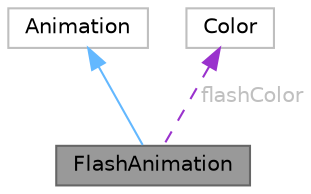 digraph "FlashAnimation"
{
 // LATEX_PDF_SIZE
  bgcolor="transparent";
  edge [fontname=Helvetica,fontsize=10,labelfontname=Helvetica,labelfontsize=10];
  node [fontname=Helvetica,fontsize=10,shape=box,height=0.2,width=0.4];
  Node1 [id="Node000001",label="FlashAnimation",height=0.2,width=0.4,color="gray40", fillcolor="grey60", style="filled", fontcolor="black",tooltip=" "];
  Node2 -> Node1 [id="edge1_Node000001_Node000002",dir="back",color="steelblue1",style="solid",tooltip=" "];
  Node2 [id="Node000002",label="Animation",height=0.2,width=0.4,color="grey75", fillcolor="white", style="filled",URL="$structAnimation.html",tooltip=" "];
  Node3 -> Node1 [id="edge2_Node000001_Node000003",dir="back",color="darkorchid3",style="dashed",tooltip=" ",label=" flashColor",fontcolor="grey" ];
  Node3 [id="Node000003",label="Color",height=0.2,width=0.4,color="grey75", fillcolor="white", style="filled",URL="$structColor.html",tooltip=" "];
}
